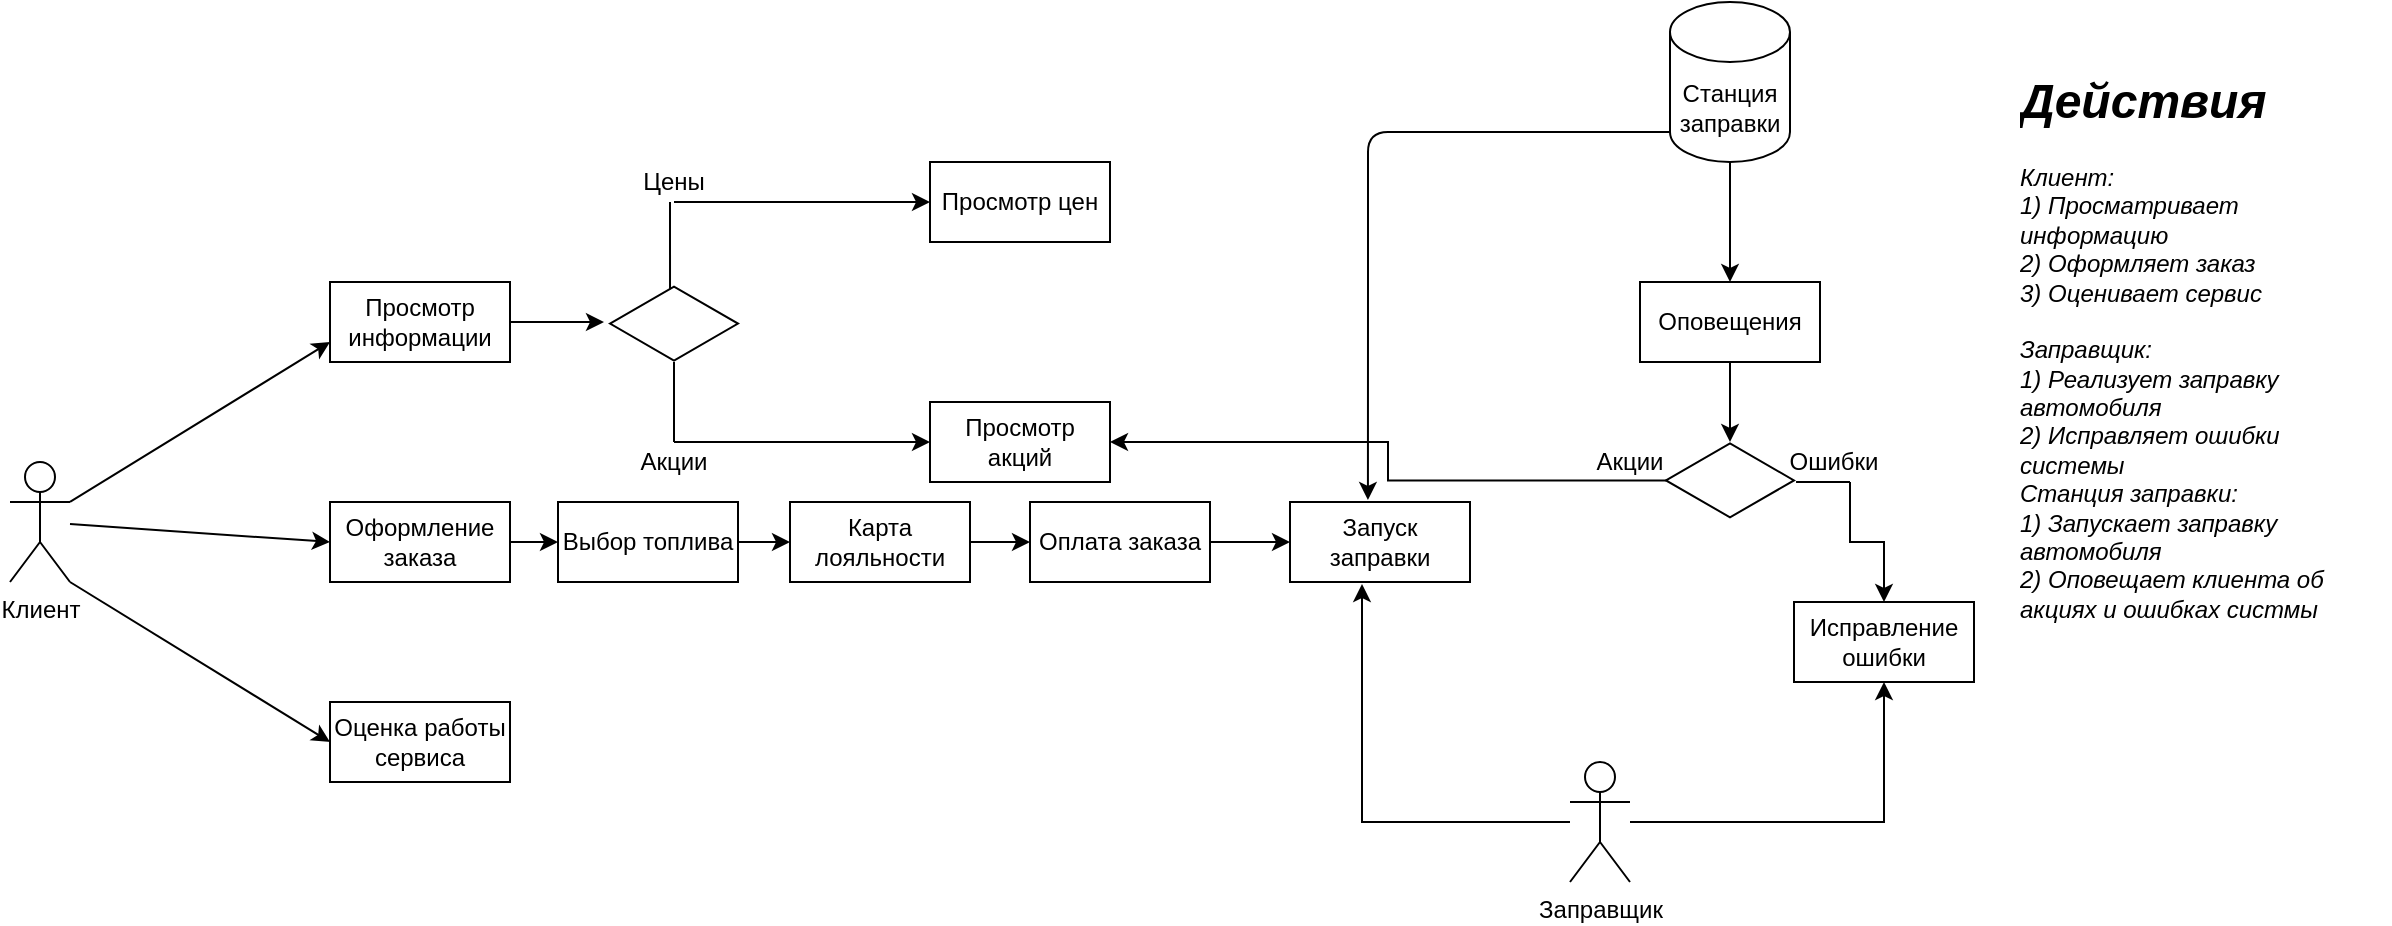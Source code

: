 <mxfile version="13.9.9" type="device"><diagram id="5GEMUtOIH0vdJ1ngVMHI" name="Страница 1"><mxGraphModel dx="674" dy="1565" grid="1" gridSize="10" guides="1" tooltips="1" connect="1" arrows="1" fold="1" page="1" pageScale="1" pageWidth="827" pageHeight="1169" math="0" shadow="0"><root><mxCell id="0"/><mxCell id="1" parent="0"/><mxCell id="qXA2Iq4RMXD0maplFMya-1" value="Клиент" style="shape=umlActor;verticalLabelPosition=bottom;verticalAlign=top;html=1;outlineConnect=0;" vertex="1" parent="1"><mxGeometry x="40" y="200" width="30" height="60" as="geometry"/></mxCell><mxCell id="qXA2Iq4RMXD0maplFMya-2" value="Просмотр информации" style="rounded=0;whiteSpace=wrap;html=1;" vertex="1" parent="1"><mxGeometry x="200" y="110" width="90" height="40" as="geometry"/></mxCell><mxCell id="qXA2Iq4RMXD0maplFMya-3" value="Оценка работы сервиса" style="rounded=0;whiteSpace=wrap;html=1;" vertex="1" parent="1"><mxGeometry x="200" y="320" width="90" height="40" as="geometry"/></mxCell><mxCell id="qXA2Iq4RMXD0maplFMya-5" value="Оформление заказа" style="rounded=0;whiteSpace=wrap;html=1;" vertex="1" parent="1"><mxGeometry x="200" y="220" width="90" height="40" as="geometry"/></mxCell><mxCell id="qXA2Iq4RMXD0maplFMya-8" value="" style="endArrow=classic;html=1;exitX=1;exitY=0.333;exitDx=0;exitDy=0;exitPerimeter=0;entryX=0;entryY=0.75;entryDx=0;entryDy=0;" edge="1" parent="1" source="qXA2Iq4RMXD0maplFMya-1" target="qXA2Iq4RMXD0maplFMya-2"><mxGeometry width="50" height="50" relative="1" as="geometry"><mxPoint x="390" y="250" as="sourcePoint"/><mxPoint x="440" y="200" as="targetPoint"/></mxGeometry></mxCell><mxCell id="qXA2Iq4RMXD0maplFMya-9" value="" style="endArrow=classic;html=1;entryX=0;entryY=0.5;entryDx=0;entryDy=0;" edge="1" parent="1" source="qXA2Iq4RMXD0maplFMya-1" target="qXA2Iq4RMXD0maplFMya-5"><mxGeometry width="50" height="50" relative="1" as="geometry"><mxPoint x="390" y="250" as="sourcePoint"/><mxPoint x="440" y="200" as="targetPoint"/></mxGeometry></mxCell><mxCell id="qXA2Iq4RMXD0maplFMya-10" value="" style="endArrow=classic;html=1;entryX=0;entryY=0.5;entryDx=0;entryDy=0;exitX=1;exitY=1;exitDx=0;exitDy=0;exitPerimeter=0;" edge="1" parent="1" source="qXA2Iq4RMXD0maplFMya-1" target="qXA2Iq4RMXD0maplFMya-3"><mxGeometry width="50" height="50" relative="1" as="geometry"><mxPoint x="390" y="250" as="sourcePoint"/><mxPoint x="440" y="200" as="targetPoint"/></mxGeometry></mxCell><mxCell id="qXA2Iq4RMXD0maplFMya-11" value="" style="html=1;whiteSpace=wrap;aspect=fixed;shape=isoRectangle;" vertex="1" parent="1"><mxGeometry x="340" y="111.6" width="64" height="38.4" as="geometry"/></mxCell><mxCell id="qXA2Iq4RMXD0maplFMya-16" value="" style="endArrow=none;html=1;fontStyle=1" edge="1" parent="1" target="qXA2Iq4RMXD0maplFMya-11"><mxGeometry width="50" height="50" relative="1" as="geometry"><mxPoint x="372" y="190" as="sourcePoint"/><mxPoint x="430" y="200" as="targetPoint"/></mxGeometry></mxCell><mxCell id="qXA2Iq4RMXD0maplFMya-17" value="" style="endArrow=none;html=1;exitX=0.469;exitY=0.052;exitDx=0;exitDy=0;exitPerimeter=0;" edge="1" parent="1" source="qXA2Iq4RMXD0maplFMya-11"><mxGeometry width="50" height="50" relative="1" as="geometry"><mxPoint x="381" y="210" as="sourcePoint"/><mxPoint x="370" y="70" as="targetPoint"/></mxGeometry></mxCell><mxCell id="qXA2Iq4RMXD0maplFMya-18" value="" style="endArrow=classic;html=1;exitX=1;exitY=0.5;exitDx=0;exitDy=0;entryX=-0.047;entryY=0.479;entryDx=0;entryDy=0;entryPerimeter=0;" edge="1" parent="1" source="qXA2Iq4RMXD0maplFMya-2" target="qXA2Iq4RMXD0maplFMya-11"><mxGeometry width="50" height="50" relative="1" as="geometry"><mxPoint x="380" y="250" as="sourcePoint"/><mxPoint x="340" y="130" as="targetPoint"/></mxGeometry></mxCell><mxCell id="qXA2Iq4RMXD0maplFMya-19" value="Цены" style="text;html=1;strokeColor=none;fillColor=none;align=center;verticalAlign=middle;whiteSpace=wrap;rounded=0;" vertex="1" parent="1"><mxGeometry x="352" y="50" width="40" height="20" as="geometry"/></mxCell><mxCell id="qXA2Iq4RMXD0maplFMya-20" value="Акции" style="text;html=1;strokeColor=none;fillColor=none;align=center;verticalAlign=middle;whiteSpace=wrap;rounded=0;" vertex="1" parent="1"><mxGeometry x="352" y="190" width="40" height="20" as="geometry"/></mxCell><mxCell id="qXA2Iq4RMXD0maplFMya-21" value="Просмотр акций" style="rounded=0;whiteSpace=wrap;html=1;" vertex="1" parent="1"><mxGeometry x="500" y="170" width="90" height="40" as="geometry"/></mxCell><mxCell id="qXA2Iq4RMXD0maplFMya-22" value="Просмотр цен" style="rounded=0;whiteSpace=wrap;html=1;" vertex="1" parent="1"><mxGeometry x="500" y="50" width="90" height="40" as="geometry"/></mxCell><mxCell id="qXA2Iq4RMXD0maplFMya-23" value="" style="endArrow=classic;html=1;exitX=0.5;exitY=0;exitDx=0;exitDy=0;entryX=0;entryY=0.5;entryDx=0;entryDy=0;" edge="1" parent="1" source="qXA2Iq4RMXD0maplFMya-20" target="qXA2Iq4RMXD0maplFMya-21"><mxGeometry width="50" height="50" relative="1" as="geometry"><mxPoint x="380" y="260" as="sourcePoint"/><mxPoint x="430" y="210" as="targetPoint"/></mxGeometry></mxCell><mxCell id="qXA2Iq4RMXD0maplFMya-24" value="" style="endArrow=classic;html=1;exitX=0.5;exitY=1;exitDx=0;exitDy=0;entryX=0;entryY=0.5;entryDx=0;entryDy=0;" edge="1" parent="1" source="qXA2Iq4RMXD0maplFMya-19" target="qXA2Iq4RMXD0maplFMya-22"><mxGeometry width="50" height="50" relative="1" as="geometry"><mxPoint x="382" y="200" as="sourcePoint"/><mxPoint x="490" y="200" as="targetPoint"/></mxGeometry></mxCell><mxCell id="qXA2Iq4RMXD0maplFMya-26" value="Оплата заказа" style="rounded=0;whiteSpace=wrap;html=1;" vertex="1" parent="1"><mxGeometry x="550" y="220" width="90" height="40" as="geometry"/></mxCell><mxCell id="qXA2Iq4RMXD0maplFMya-27" value="Карта лояльности" style="rounded=0;whiteSpace=wrap;html=1;" vertex="1" parent="1"><mxGeometry x="430" y="220" width="90" height="40" as="geometry"/></mxCell><mxCell id="qXA2Iq4RMXD0maplFMya-28" value="Выбор топлива" style="rounded=0;whiteSpace=wrap;html=1;" vertex="1" parent="1"><mxGeometry x="314" y="220" width="90" height="40" as="geometry"/></mxCell><mxCell id="qXA2Iq4RMXD0maplFMya-29" value="" style="endArrow=classic;html=1;exitX=1;exitY=0.5;exitDx=0;exitDy=0;" edge="1" parent="1" source="qXA2Iq4RMXD0maplFMya-5" target="qXA2Iq4RMXD0maplFMya-28"><mxGeometry width="50" height="50" relative="1" as="geometry"><mxPoint x="430" y="250" as="sourcePoint"/><mxPoint x="340" y="240" as="targetPoint"/><Array as="points"/></mxGeometry></mxCell><mxCell id="qXA2Iq4RMXD0maplFMya-30" value="" style="endArrow=classic;html=1;exitX=1;exitY=0.5;exitDx=0;exitDy=0;entryX=0;entryY=0.5;entryDx=0;entryDy=0;" edge="1" parent="1" source="qXA2Iq4RMXD0maplFMya-28" target="qXA2Iq4RMXD0maplFMya-27"><mxGeometry width="50" height="50" relative="1" as="geometry"><mxPoint x="430" y="250" as="sourcePoint"/><mxPoint x="480" y="200" as="targetPoint"/></mxGeometry></mxCell><mxCell id="qXA2Iq4RMXD0maplFMya-31" value="" style="endArrow=classic;html=1;exitX=1;exitY=0.5;exitDx=0;exitDy=0;entryX=0;entryY=0.5;entryDx=0;entryDy=0;" edge="1" parent="1" source="qXA2Iq4RMXD0maplFMya-27" target="qXA2Iq4RMXD0maplFMya-26"><mxGeometry width="50" height="50" relative="1" as="geometry"><mxPoint x="430" y="250" as="sourcePoint"/><mxPoint x="480" y="200" as="targetPoint"/></mxGeometry></mxCell><mxCell id="qXA2Iq4RMXD0maplFMya-32" value="Станция заправки" style="shape=cylinder3;whiteSpace=wrap;html=1;boundedLbl=1;backgroundOutline=1;size=15;" vertex="1" parent="1"><mxGeometry x="870" y="-30" width="60" height="80" as="geometry"/></mxCell><mxCell id="qXA2Iq4RMXD0maplFMya-56" style="edgeStyle=orthogonalEdgeStyle;rounded=0;orthogonalLoop=1;jettySize=auto;html=1;entryX=0.5;entryY=1;entryDx=0;entryDy=0;" edge="1" parent="1" source="qXA2Iq4RMXD0maplFMya-37" target="qXA2Iq4RMXD0maplFMya-55"><mxGeometry relative="1" as="geometry"><mxPoint x="980" y="380" as="targetPoint"/></mxGeometry></mxCell><mxCell id="qXA2Iq4RMXD0maplFMya-61" style="edgeStyle=orthogonalEdgeStyle;rounded=0;orthogonalLoop=1;jettySize=auto;html=1;entryX=0.4;entryY=1.025;entryDx=0;entryDy=0;entryPerimeter=0;" edge="1" parent="1" source="qXA2Iq4RMXD0maplFMya-37" target="qXA2Iq4RMXD0maplFMya-38"><mxGeometry relative="1" as="geometry"/></mxCell><mxCell id="qXA2Iq4RMXD0maplFMya-37" value="Заправщик" style="shape=umlActor;verticalLabelPosition=bottom;verticalAlign=top;html=1;outlineConnect=0;" vertex="1" parent="1"><mxGeometry x="820" y="350" width="30" height="60" as="geometry"/></mxCell><mxCell id="qXA2Iq4RMXD0maplFMya-38" value="Запуск заправки" style="rounded=0;whiteSpace=wrap;html=1;" vertex="1" parent="1"><mxGeometry x="680" y="220" width="90" height="40" as="geometry"/></mxCell><mxCell id="qXA2Iq4RMXD0maplFMya-40" value="" style="endArrow=classic;html=1;exitX=1;exitY=0.5;exitDx=0;exitDy=0;entryX=0;entryY=0.5;entryDx=0;entryDy=0;" edge="1" parent="1" source="qXA2Iq4RMXD0maplFMya-26" target="qXA2Iq4RMXD0maplFMya-38"><mxGeometry width="50" height="50" relative="1" as="geometry"><mxPoint x="530" y="250" as="sourcePoint"/><mxPoint x="560" y="250" as="targetPoint"/></mxGeometry></mxCell><mxCell id="qXA2Iq4RMXD0maplFMya-41" value="" style="endArrow=classic;html=1;exitX=0;exitY=1;exitDx=0;exitDy=-15;exitPerimeter=0;entryX=0.433;entryY=-0.025;entryDx=0;entryDy=0;entryPerimeter=0;" edge="1" parent="1" source="qXA2Iq4RMXD0maplFMya-32" target="qXA2Iq4RMXD0maplFMya-38"><mxGeometry width="50" height="50" relative="1" as="geometry"><mxPoint x="490" y="200" as="sourcePoint"/><mxPoint x="540" y="150" as="targetPoint"/><Array as="points"><mxPoint x="719" y="35"/><mxPoint x="719" y="120"/></Array></mxGeometry></mxCell><mxCell id="qXA2Iq4RMXD0maplFMya-43" value="Оповещения" style="rounded=0;whiteSpace=wrap;html=1;" vertex="1" parent="1"><mxGeometry x="855" y="110" width="90" height="40" as="geometry"/></mxCell><mxCell id="qXA2Iq4RMXD0maplFMya-45" value="" style="endArrow=classic;html=1;entryX=0.5;entryY=0;entryDx=0;entryDy=0;exitX=0.5;exitY=1;exitDx=0;exitDy=0;exitPerimeter=0;" edge="1" parent="1" source="qXA2Iq4RMXD0maplFMya-32" target="qXA2Iq4RMXD0maplFMya-43"><mxGeometry width="50" height="50" relative="1" as="geometry"><mxPoint x="823" y="50" as="sourcePoint"/><mxPoint x="840" y="80" as="targetPoint"/></mxGeometry></mxCell><mxCell id="qXA2Iq4RMXD0maplFMya-47" value="" style="html=1;whiteSpace=wrap;aspect=fixed;shape=isoRectangle;" vertex="1" parent="1"><mxGeometry x="868" y="190" width="64" height="38.4" as="geometry"/></mxCell><mxCell id="qXA2Iq4RMXD0maplFMya-49" value="" style="endArrow=classic;html=1;exitX=0.5;exitY=1;exitDx=0;exitDy=0;entryX=0.5;entryY=0;entryDx=0;entryDy=0;entryPerimeter=0;" edge="1" parent="1" source="qXA2Iq4RMXD0maplFMya-43" target="qXA2Iq4RMXD0maplFMya-47"><mxGeometry width="50" height="50" relative="1" as="geometry"><mxPoint x="720" y="160" as="sourcePoint"/><mxPoint x="870" y="190" as="targetPoint"/></mxGeometry></mxCell><mxCell id="qXA2Iq4RMXD0maplFMya-51" value="" style="endArrow=none;html=1;entryX=1.016;entryY=0.521;entryDx=0;entryDy=0;entryPerimeter=0;" edge="1" parent="1" target="qXA2Iq4RMXD0maplFMya-47"><mxGeometry width="50" height="50" relative="1" as="geometry"><mxPoint x="960" y="210" as="sourcePoint"/><mxPoint x="850" y="220" as="targetPoint"/></mxGeometry></mxCell><mxCell id="qXA2Iq4RMXD0maplFMya-57" style="edgeStyle=orthogonalEdgeStyle;rounded=0;orthogonalLoop=1;jettySize=auto;html=1;entryX=0.5;entryY=0;entryDx=0;entryDy=0;" edge="1" parent="1" source="qXA2Iq4RMXD0maplFMya-52" target="qXA2Iq4RMXD0maplFMya-55"><mxGeometry relative="1" as="geometry"><Array as="points"><mxPoint x="960" y="240"/><mxPoint x="977" y="240"/></Array></mxGeometry></mxCell><mxCell id="qXA2Iq4RMXD0maplFMya-52" value="Ошибки" style="text;html=1;strokeColor=none;fillColor=none;align=center;verticalAlign=middle;whiteSpace=wrap;rounded=0;" vertex="1" parent="1"><mxGeometry x="932" y="190" width="40" height="20" as="geometry"/></mxCell><mxCell id="qXA2Iq4RMXD0maplFMya-59" style="edgeStyle=orthogonalEdgeStyle;rounded=0;orthogonalLoop=1;jettySize=auto;html=1;entryX=1;entryY=0.5;entryDx=0;entryDy=0;" edge="1" parent="1" source="qXA2Iq4RMXD0maplFMya-47" target="qXA2Iq4RMXD0maplFMya-21"><mxGeometry relative="1" as="geometry"/></mxCell><mxCell id="qXA2Iq4RMXD0maplFMya-53" value="Акции" style="text;html=1;strokeColor=none;fillColor=none;align=center;verticalAlign=middle;whiteSpace=wrap;rounded=0;" vertex="1" parent="1"><mxGeometry x="830" y="190" width="40" height="20" as="geometry"/></mxCell><mxCell id="qXA2Iq4RMXD0maplFMya-55" value="Исправление ошибки" style="rounded=0;whiteSpace=wrap;html=1;" vertex="1" parent="1"><mxGeometry x="932" y="270" width="90" height="40" as="geometry"/></mxCell><mxCell id="qXA2Iq4RMXD0maplFMya-66" value="&lt;h1&gt;Действия&lt;/h1&gt;&lt;div&gt;Клиент:&lt;/div&gt;&lt;div&gt;1) Просматривает информацию&lt;/div&gt;&lt;div&gt;2) Оформляет заказ&lt;/div&gt;&lt;div&gt;3) Оценивает сервис&lt;/div&gt;&lt;div&gt;&lt;br&gt;&lt;/div&gt;&lt;div&gt;Заправщик:&lt;/div&gt;&lt;div&gt;1) Реализует заправку автомобиля&lt;/div&gt;&lt;div&gt;2) Исправляет ошибки системы&lt;/div&gt;&lt;div&gt;Станция заправки:&lt;/div&gt;&lt;div&gt;1) Запускает заправку автомобиля&lt;/div&gt;&lt;div&gt;2) Оповещает клиента об акциях и ошибках систмы&lt;/div&gt;&lt;div&gt;&lt;br&gt;&lt;/div&gt;&lt;div&gt;&lt;br&gt;&lt;/div&gt;" style="text;html=1;strokeColor=none;fillColor=none;spacing=5;spacingTop=-20;whiteSpace=wrap;overflow=hidden;rounded=0;fontStyle=2" vertex="1" parent="1"><mxGeometry x="1040" width="190" height="330" as="geometry"/></mxCell></root></mxGraphModel></diagram></mxfile>